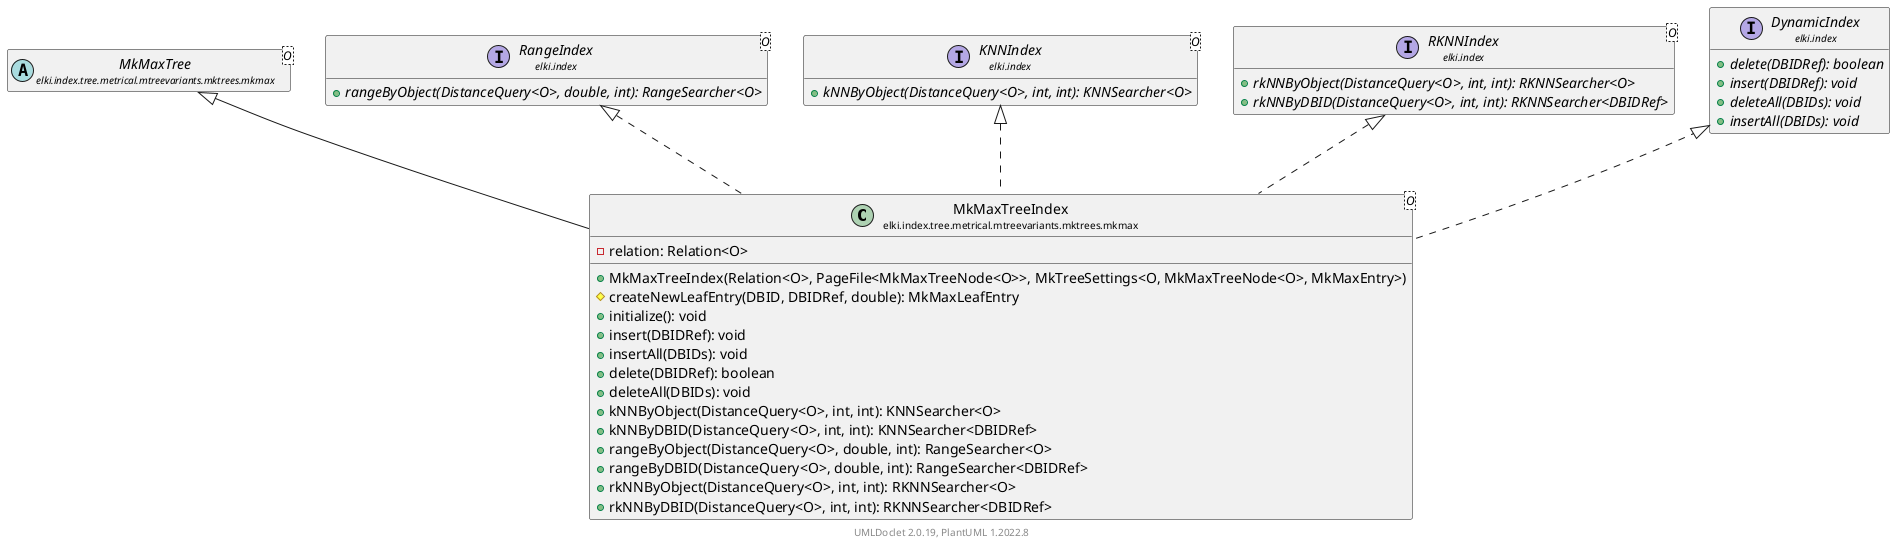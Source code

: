 @startuml
    remove .*\.(Instance|Par|Parameterizer|Factory)$
    set namespaceSeparator none
    hide empty fields
    hide empty methods

    class "<size:14>MkMaxTreeIndex\n<size:10>elki.index.tree.metrical.mtreevariants.mktrees.mkmax" as elki.index.tree.metrical.mtreevariants.mktrees.mkmax.MkMaxTreeIndex<O> [[MkMaxTreeIndex.html]] {
        -relation: Relation<O>
        +MkMaxTreeIndex(Relation<O>, PageFile<MkMaxTreeNode<O>>, MkTreeSettings<O, MkMaxTreeNode<O>, MkMaxEntry>)
        #createNewLeafEntry(DBID, DBIDRef, double): MkMaxLeafEntry
        +initialize(): void
        +insert(DBIDRef): void
        +insertAll(DBIDs): void
        +delete(DBIDRef): boolean
        +deleteAll(DBIDs): void
        +kNNByObject(DistanceQuery<O>, int, int): KNNSearcher<O>
        +kNNByDBID(DistanceQuery<O>, int, int): KNNSearcher<DBIDRef>
        +rangeByObject(DistanceQuery<O>, double, int): RangeSearcher<O>
        +rangeByDBID(DistanceQuery<O>, double, int): RangeSearcher<DBIDRef>
        +rkNNByObject(DistanceQuery<O>, int, int): RKNNSearcher<O>
        +rkNNByDBID(DistanceQuery<O>, int, int): RKNNSearcher<DBIDRef>
    }

    abstract class "<size:14>MkMaxTree\n<size:10>elki.index.tree.metrical.mtreevariants.mktrees.mkmax" as elki.index.tree.metrical.mtreevariants.mktrees.mkmax.MkMaxTree<O> [[MkMaxTree.html]]
    interface "<size:14>RangeIndex\n<size:10>elki.index" as elki.index.RangeIndex<O> [[../../../../../RangeIndex.html]] {
        {abstract} +rangeByObject(DistanceQuery<O>, double, int): RangeSearcher<O>
    }
    interface "<size:14>KNNIndex\n<size:10>elki.index" as elki.index.KNNIndex<O> [[../../../../../KNNIndex.html]] {
        {abstract} +kNNByObject(DistanceQuery<O>, int, int): KNNSearcher<O>
    }
    interface "<size:14>RKNNIndex\n<size:10>elki.index" as elki.index.RKNNIndex<O> [[../../../../../RKNNIndex.html]] {
        {abstract} +rkNNByObject(DistanceQuery<O>, int, int): RKNNSearcher<O>
        {abstract} +rkNNByDBID(DistanceQuery<O>, int, int): RKNNSearcher<DBIDRef>
    }
    interface "<size:14>DynamicIndex\n<size:10>elki.index" as elki.index.DynamicIndex [[../../../../../DynamicIndex.html]] {
        {abstract} +delete(DBIDRef): boolean
        {abstract} +insert(DBIDRef): void
        {abstract} +deleteAll(DBIDs): void
        {abstract} +insertAll(DBIDs): void
    }

    elki.index.tree.metrical.mtreevariants.mktrees.mkmax.MkMaxTree <|-- elki.index.tree.metrical.mtreevariants.mktrees.mkmax.MkMaxTreeIndex
    elki.index.RangeIndex <|.. elki.index.tree.metrical.mtreevariants.mktrees.mkmax.MkMaxTreeIndex
    elki.index.KNNIndex <|.. elki.index.tree.metrical.mtreevariants.mktrees.mkmax.MkMaxTreeIndex
    elki.index.RKNNIndex <|.. elki.index.tree.metrical.mtreevariants.mktrees.mkmax.MkMaxTreeIndex
    elki.index.DynamicIndex <|.. elki.index.tree.metrical.mtreevariants.mktrees.mkmax.MkMaxTreeIndex

    center footer UMLDoclet 2.0.19, PlantUML 1.2022.8
@enduml
